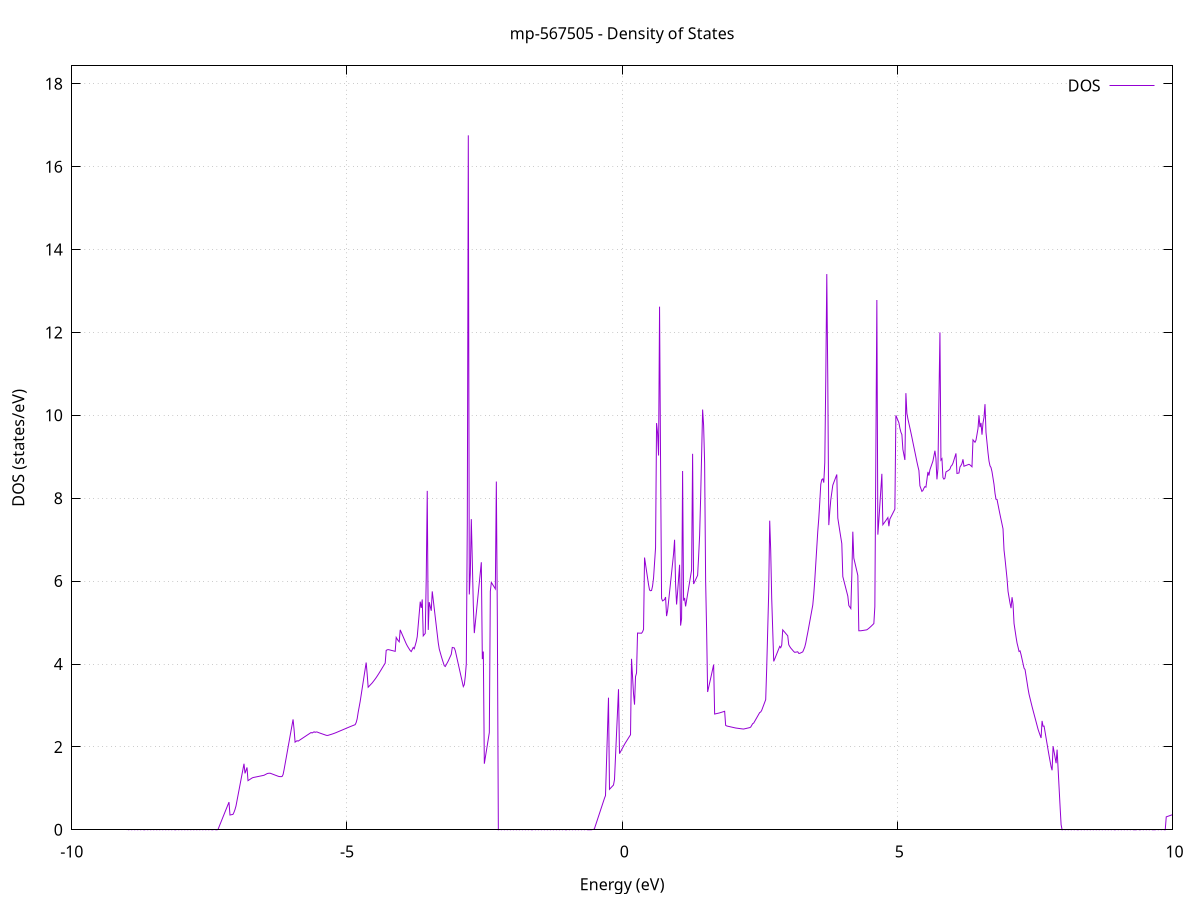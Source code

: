 set title 'mp-567505 - Density of States'
set xlabel 'Energy (eV)'
set ylabel 'DOS (states/eV)'
set grid
set xrange [-10:10]
set yrange [0:18.432]
set xzeroaxis lt -1
set terminal png size 800,600
set output 'mp-567505_dos_gnuplot.png'
plot '-' using 1:2 with lines title 'DOS'
-8.999700 0.000000
-8.981500 0.000000
-8.963300 0.000000
-8.945100 0.000000
-8.926900 0.000000
-8.908700 0.000000
-8.890500 0.000000
-8.872300 0.000000
-8.854100 0.000000
-8.835900 0.000000
-8.817700 0.000000
-8.799600 0.000000
-8.781400 0.000000
-8.763200 0.000000
-8.745000 0.000000
-8.726800 0.000000
-8.708600 0.000000
-8.690400 0.000000
-8.672200 0.000000
-8.654000 0.000000
-8.635800 0.000000
-8.617600 0.000000
-8.599400 0.000000
-8.581200 0.000000
-8.563000 0.000000
-8.544800 0.000000
-8.526600 0.000000
-8.508400 0.000000
-8.490200 0.000000
-8.472000 0.000000
-8.453900 0.000000
-8.435700 0.000000
-8.417500 0.000000
-8.399300 0.000000
-8.381100 0.000000
-8.362900 0.000000
-8.344700 0.000000
-8.326500 0.000000
-8.308300 0.000000
-8.290100 0.000000
-8.271900 0.000000
-8.253700 0.000000
-8.235500 0.000000
-8.217300 0.000000
-8.199100 0.000000
-8.180900 0.000000
-8.162700 0.000000
-8.144500 0.000000
-8.126400 0.000000
-8.108200 0.000000
-8.090000 0.000000
-8.071800 0.000000
-8.053600 0.000000
-8.035400 0.000000
-8.017200 0.000000
-7.999000 0.000000
-7.980800 0.000000
-7.962600 0.000000
-7.944400 0.000000
-7.926200 0.000000
-7.908000 0.000000
-7.889800 0.000000
-7.871600 0.000000
-7.853400 0.000000
-7.835200 0.000000
-7.817000 0.000000
-7.798800 0.000000
-7.780700 0.000000
-7.762500 0.000000
-7.744300 0.000000
-7.726100 0.000000
-7.707900 0.000000
-7.689700 0.000000
-7.671500 0.000000
-7.653300 0.000000
-7.635100 0.000000
-7.616900 0.000000
-7.598700 0.000000
-7.580500 0.000000
-7.562300 0.000000
-7.544100 0.000000
-7.525900 0.000000
-7.507700 0.000000
-7.489500 0.000000
-7.471300 0.000000
-7.453100 0.000000
-7.435000 0.000000
-7.416800 0.000000
-7.398600 0.000000
-7.380400 0.000000
-7.362200 0.000000
-7.344000 0.005500
-7.325800 0.065700
-7.307600 0.125800
-7.289400 0.186000
-7.271200 0.246200
-7.253000 0.306400
-7.234800 0.366600
-7.216600 0.426800
-7.198400 0.487000
-7.180200 0.547100
-7.162000 0.607300
-7.143800 0.667500
-7.125600 0.356300
-7.107400 0.361500
-7.089300 0.366800
-7.071100 0.372000
-7.052900 0.421500
-7.034700 0.488000
-7.016500 0.573900
-6.998300 0.701300
-6.980100 0.828700
-6.961900 0.956100
-6.943700 1.083500
-6.925500 1.210900
-6.907300 1.338300
-6.889100 1.465700
-6.870900 1.593100
-6.852700 1.361000
-6.834500 1.432500
-6.816300 1.504000
-6.798100 1.185300
-6.779900 1.201200
-6.761700 1.217000
-6.743600 1.232900
-6.725400 1.248700
-6.707200 1.259700
-6.689000 1.264700
-6.670800 1.269700
-6.652600 1.274700
-6.634400 1.279700
-6.616200 1.284700
-6.598000 1.289700
-6.579800 1.294700
-6.561600 1.299700
-6.543400 1.304700
-6.525200 1.309700
-6.507000 1.315500
-6.488800 1.328300
-6.470600 1.341000
-6.452400 1.353700
-6.434200 1.361800
-6.416100 1.363500
-6.397900 1.365300
-6.379700 1.357000
-6.361500 1.347700
-6.343300 1.338500
-6.325100 1.329300
-6.306900 1.320100
-6.288700 1.310900
-6.270500 1.301600
-6.252300 1.292400
-6.234100 1.284800
-6.215900 1.283400
-6.197700 1.281900
-6.179500 1.285600
-6.161300 1.330100
-6.143100 1.448300
-6.124900 1.583300
-6.106700 1.718300
-6.088500 1.853300
-6.070400 1.988300
-6.052200 2.123300
-6.034000 2.258200
-6.015800 2.393200
-5.997600 2.528200
-5.979400 2.663200
-5.961200 2.421200
-5.943000 2.114200
-5.924800 2.132000
-5.906600 2.149700
-5.888400 2.138200
-5.870200 2.154200
-5.852000 2.170300
-5.833800 2.186300
-5.815600 2.202300
-5.797400 2.218400
-5.779200 2.234400
-5.761000 2.250500
-5.742800 2.266500
-5.724700 2.282600
-5.706500 2.298600
-5.688300 2.314600
-5.670100 2.330700
-5.651900 2.346700
-5.633700 2.335400
-5.615500 2.349800
-5.597300 2.364300
-5.579100 2.350600
-5.560900 2.360600
-5.542700 2.358800
-5.524500 2.349100
-5.506300 2.339800
-5.488100 2.331300
-5.469900 2.322900
-5.451700 2.314400
-5.433500 2.306000
-5.415300 2.297500
-5.397100 2.289100
-5.379000 2.280600
-5.360800 2.275700
-5.342600 2.278800
-5.324400 2.286500
-5.306200 2.294100
-5.288000 2.301700
-5.269800 2.309300
-5.251600 2.317500
-5.233400 2.326400
-5.215200 2.335400
-5.197000 2.345000
-5.178800 2.355200
-5.160600 2.365500
-5.142400 2.375700
-5.124200 2.386000
-5.106000 2.396200
-5.087800 2.406400
-5.069600 2.416700
-5.051400 2.426900
-5.033300 2.437200
-5.015100 2.447400
-4.996900 2.457600
-4.978700 2.467900
-4.960500 2.478100
-4.942300 2.488400
-4.924100 2.498100
-4.905900 2.507600
-4.887700 2.517200
-4.869500 2.526800
-4.851300 2.536300
-4.833100 2.586100
-4.814900 2.677200
-4.796700 2.831600
-4.778500 2.962900
-4.760300 3.094800
-4.742100 3.251200
-4.723900 3.407600
-4.705800 3.564000
-4.687600 3.720800
-4.669400 3.877800
-4.651200 4.034900
-4.633000 3.756000
-4.614800 3.439800
-4.596600 3.465600
-4.578400 3.491400
-4.560200 3.517200
-4.542000 3.542900
-4.523800 3.573900
-4.505600 3.605700
-4.487400 3.637600
-4.469200 3.671600
-4.451000 3.707800
-4.432800 3.744900
-4.414600 3.783200
-4.396400 3.822900
-4.378200 3.862500
-4.360100 3.902200
-4.341900 3.941800
-4.323700 3.981500
-4.305500 4.021200
-4.287300 4.328200
-4.269100 4.341700
-4.250900 4.347100
-4.232700 4.342400
-4.214500 4.336300
-4.196300 4.330100
-4.178100 4.323900
-4.159900 4.317800
-4.141700 4.311600
-4.123500 4.305400
-4.105300 4.640900
-4.087100 4.599300
-4.068900 4.563000
-4.050700 4.534700
-4.032500 4.824100
-4.014400 4.767900
-3.996200 4.711700
-3.978000 4.655600
-3.959800 4.599400
-3.941600 4.543200
-3.923400 4.488200
-3.905200 4.441400
-3.887000 4.400300
-3.868800 4.361800
-3.850600 4.323300
-3.832400 4.299700
-3.814200 4.347100
-3.796000 4.398200
-3.777800 4.369100
-3.759600 4.451000
-3.741400 4.538800
-3.723200 4.659400
-3.705000 4.941100
-3.686800 5.222900
-3.668700 5.504700
-3.650500 5.353300
-3.632300 5.557600
-3.614100 4.678500
-3.595900 4.708900
-3.577700 4.738100
-3.559500 6.082500
-3.541300 8.177900
-3.523100 4.823000
-3.504900 5.492000
-3.486700 5.388200
-3.468500 5.284400
-3.450300 5.752000
-3.432100 5.544900
-3.413900 5.337900
-3.395700 5.130800
-3.377500 4.923800
-3.359300 4.716700
-3.341100 4.509700
-3.323000 4.360200
-3.304800 4.275500
-3.286600 4.189300
-3.268400 4.109200
-3.250200 4.033500
-3.232000 3.958800
-3.213800 3.939700
-3.195600 3.984400
-3.177400 4.029000
-3.159200 4.074200
-3.141000 4.127800
-3.122800 4.181400
-3.104600 4.234900
-3.086400 4.399800
-3.068200 4.393800
-3.050000 4.387700
-3.031800 4.322200
-3.013600 4.213800
-2.995500 4.105400
-2.977300 3.997000
-2.959100 3.888600
-2.940900 3.780200
-2.922700 3.671800
-2.904500 3.563400
-2.886300 3.455000
-2.868100 3.501900
-2.849900 3.704500
-2.831700 4.006700
-2.813500 7.396100
-2.795300 16.756200
-2.777100 5.678100
-2.758900 6.175900
-2.740700 7.495400
-2.722500 6.481900
-2.704300 5.423000
-2.686100 4.745400
-2.667900 4.989700
-2.649800 5.233900
-2.631600 5.478100
-2.613400 5.722300
-2.595200 5.966600
-2.577000 6.210800
-2.558800 6.455000
-2.540600 4.118100
-2.522400 4.300300
-2.504200 1.593900
-2.486000 1.744400
-2.467800 1.894900
-2.449600 2.045400
-2.431400 2.195900
-2.413200 2.346400
-2.395000 5.755200
-2.376800 5.969400
-2.358600 5.930200
-2.340400 5.891100
-2.322200 5.851900
-2.304100 5.812800
-2.285900 8.402200
-2.267700 5.103700
-2.249500 0.000000
-2.231300 0.000000
-2.213100 0.000000
-2.194900 0.000000
-2.176700 0.000000
-2.158500 0.000000
-2.140300 0.000000
-2.122100 0.000000
-2.103900 0.000000
-2.085700 0.000000
-2.067500 0.000000
-2.049300 0.000000
-2.031100 0.000000
-2.012900 0.000000
-1.994700 0.000000
-1.976500 0.000000
-1.958400 0.000000
-1.940200 0.000000
-1.922000 0.000000
-1.903800 0.000000
-1.885600 0.000000
-1.867400 0.000000
-1.849200 0.000000
-1.831000 0.000000
-1.812800 0.000000
-1.794600 0.000000
-1.776400 0.000000
-1.758200 0.000000
-1.740000 0.000000
-1.721800 0.000000
-1.703600 0.000000
-1.685400 0.000000
-1.667200 0.000000
-1.649000 0.000000
-1.630800 0.000000
-1.612700 0.000000
-1.594500 0.000000
-1.576300 0.000000
-1.558100 0.000000
-1.539900 0.000000
-1.521700 0.000000
-1.503500 0.000000
-1.485300 0.000000
-1.467100 0.000000
-1.448900 0.000000
-1.430700 0.000000
-1.412500 0.000000
-1.394300 0.000000
-1.376100 0.000000
-1.357900 0.000000
-1.339700 0.000000
-1.321500 0.000000
-1.303300 0.000000
-1.285200 0.000000
-1.267000 0.000000
-1.248800 0.000000
-1.230600 0.000000
-1.212400 0.000000
-1.194200 0.000000
-1.176000 0.000000
-1.157800 0.000000
-1.139600 0.000000
-1.121400 0.000000
-1.103200 0.000000
-1.085000 0.000000
-1.066800 0.000000
-1.048600 0.000000
-1.030400 0.000000
-1.012200 0.000000
-0.994000 0.000000
-0.975800 0.000000
-0.957600 0.000000
-0.939500 0.000000
-0.921300 0.000000
-0.903100 0.000000
-0.884900 0.000000
-0.866700 0.000000
-0.848500 0.000000
-0.830300 0.000000
-0.812100 0.000000
-0.793900 0.000000
-0.775700 0.000000
-0.757500 0.000000
-0.739300 0.000000
-0.721100 0.000000
-0.702900 0.000000
-0.684700 0.000000
-0.666500 0.000000
-0.648300 0.000000
-0.630100 0.000000
-0.611900 0.000000
-0.593800 0.000000
-0.575600 0.000000
-0.557400 0.000000
-0.539200 0.000000
-0.521000 0.000000
-0.502800 0.028400
-0.484600 0.101800
-0.466400 0.175100
-0.448200 0.248400
-0.430000 0.321700
-0.411800 0.395000
-0.393600 0.468300
-0.375400 0.541600
-0.357200 0.614900
-0.339000 0.688200
-0.320800 0.761500
-0.302600 0.823900
-0.284400 1.611500
-0.266200 2.399100
-0.248100 3.186700
-0.229900 0.976900
-0.211700 1.002500
-0.193500 1.028200
-0.175300 1.053900
-0.157100 1.079500
-0.138900 1.214900
-0.120700 1.759200
-0.102500 2.303500
-0.084300 2.847800
-0.066100 3.392200
-0.047900 1.837900
-0.029700 1.882600
-0.011500 1.927300
0.006700 1.972000
0.024900 2.016700
0.043100 2.061400
0.061300 2.101600
0.079500 2.140000
0.097600 2.178300
0.115800 2.216700
0.134000 2.255000
0.152200 2.293400
0.170400 4.124900
0.188600 3.703000
0.206800 3.281200
0.225000 3.019300
0.243200 3.696200
0.261400 3.782600
0.279600 4.746800
0.297800 4.745700
0.316000 4.744700
0.334200 4.743700
0.352400 4.742600
0.370600 4.774800
0.388800 4.834900
0.407000 6.568300
0.425100 6.405300
0.443300 6.242400
0.461500 6.079400
0.479700 5.915800
0.497900 5.784700
0.516100 5.767500
0.534300 5.773600
0.552500 5.880100
0.570700 6.077600
0.588900 6.441100
0.607100 6.804600
0.625300 9.813000
0.643500 9.576200
0.661700 9.030700
0.679900 12.621500
0.698100 8.846200
0.716300 5.583200
0.734500 5.522500
0.752700 5.538400
0.770800 5.554200
0.789000 5.614900
0.807200 5.155600
0.825400 5.280700
0.843600 5.509900
0.861800 5.739100
0.880000 5.968200
0.898200 6.197400
0.916400 6.426600
0.934600 6.661700
0.952800 6.997300
0.971000 5.933500
0.989200 5.435400
1.007400 5.731200
1.025600 6.062600
1.043800 6.394100
1.062000 4.927000
1.080200 5.097100
1.098400 8.656800
1.116500 5.530100
1.134700 5.593800
1.152900 5.390100
1.171100 5.536800
1.189300 5.683500
1.207500 5.830100
1.225700 5.976800
1.243900 6.123500
1.262100 6.270200
1.280300 9.072300
1.298500 5.930700
1.316700 5.982800
1.334900 6.034800
1.353100 6.086800
1.371300 6.139300
1.389500 6.593500
1.407700 7.101500
1.425900 7.994700
1.444100 9.050900
1.462200 10.139400
1.480400 9.758100
1.498600 8.856500
1.516800 6.016400
1.535000 4.802500
1.553200 3.325000
1.571400 3.433700
1.589600 3.542300
1.607800 3.651000
1.626000 3.760200
1.644200 3.873100
1.662400 3.985900
1.680600 2.792700
1.698800 2.798200
1.717000 2.803800
1.735200 2.809300
1.753400 2.814800
1.771600 2.820600
1.789700 2.828200
1.807900 2.835900
1.826100 2.843500
1.844300 2.851100
1.862500 2.858800
1.880700 2.520000
1.898900 2.505500
1.917100 2.499400
1.935300 2.493900
1.953500 2.488400
1.971700 2.483000
1.989900 2.477500
2.008100 2.472000
2.026300 2.466600
2.044500 2.461100
2.062700 2.455600
2.080900 2.452300
2.099100 2.448900
2.117300 2.445600
2.135400 2.442300
2.153600 2.439000
2.171800 2.435700
2.190000 2.432400
2.208200 2.431000
2.226400 2.436700
2.244600 2.442300
2.262800 2.448000
2.281000 2.453600
2.299200 2.459300
2.317400 2.465000
2.335600 2.477400
2.353800 2.518800
2.372000 2.560300
2.390200 2.574500
2.408400 2.616900
2.426600 2.659200
2.444800 2.701500
2.463000 2.743800
2.481100 2.786100
2.499300 2.828400
2.517500 2.842000
2.535700 2.882000
2.553900 2.946400
2.572100 3.010700
2.590300 3.075100
2.608500 3.141600
2.626700 3.904400
2.644900 4.817600
2.663100 5.730800
2.681300 7.458600
2.699500 6.735700
2.717700 5.578400
2.735900 4.820600
2.754100 4.062800
2.772300 4.120800
2.790500 4.181700
2.808700 4.242600
2.826800 4.303400
2.845000 4.364300
2.863200 4.425200
2.881400 4.393200
2.899600 4.456000
2.917800 4.823400
2.936000 4.794900
2.954200 4.766400
2.972400 4.737900
2.990600 4.709400
3.008800 4.680900
3.027000 4.466100
3.045200 4.422600
3.063400 4.385700
3.081600 4.357700
3.099800 4.329700
3.118000 4.301600
3.136200 4.281300
3.154400 4.285700
3.172500 4.290100
3.190700 4.294500
3.208900 4.256500
3.227100 4.257100
3.245300 4.268900
3.263500 4.280700
3.281700 4.292500
3.299900 4.349500
3.318100 4.409700
3.336300 4.506400
3.354500 4.637800
3.372700 4.759500
3.390900 4.891700
3.409100 5.023900
3.427300 5.156000
3.445500 5.288200
3.463700 5.421500
3.481900 5.685000
3.500000 6.022400
3.518200 6.415000
3.536400 6.807600
3.554600 7.200100
3.572800 7.510600
3.591000 7.905400
3.609200 8.336000
3.627400 8.447700
3.645600 8.466700
3.663800 8.376800
3.682000 8.858400
3.700200 10.904000
3.718400 13.408200
3.736600 10.853500
3.754800 7.350900
3.773000 7.683400
3.791200 7.961800
3.809400 8.139100
3.827600 8.314600
3.845700 8.379100
3.863900 8.443600
3.882100 8.508100
3.900300 8.572500
3.918500 7.521300
3.936700 7.364300
3.954900 7.207300
3.973100 7.055300
3.991300 6.905500
4.009500 6.110500
4.027700 6.015800
4.045900 5.921200
4.064100 5.826600
4.082300 5.731900
4.100500 5.637300
4.118700 5.411300
4.136900 5.374500
4.155100 5.337700
4.173300 6.133800
4.191400 7.192600
4.209600 6.555300
4.227800 6.451000
4.246000 6.346800
4.264200 6.242000
4.282400 6.136300
4.300600 4.801900
4.318800 4.801500
4.337000 4.802300
4.355200 4.805200
4.373400 4.809200
4.391600 4.813100
4.409800 4.817000
4.428000 4.820900
4.446200 4.825200
4.464400 4.842500
4.482600 4.861700
4.500800 4.882500
4.519000 4.904700
4.537100 4.927500
4.555300 4.951400
4.573500 4.975300
4.591700 5.385300
4.609900 9.082600
4.628100 12.783100
4.646300 7.120700
4.664500 7.465800
4.682700 7.839300
4.700900 8.213800
4.719100 8.588300
4.737300 7.360100
4.755500 7.394100
4.773700 7.428000
4.791900 7.462000
4.810100 7.497000
4.828300 7.533500
4.846500 7.324500
4.864700 7.496900
4.882800 7.544600
4.901000 7.592200
4.919200 7.639800
4.937400 7.687400
4.955600 7.736600
4.973800 9.999700
4.992000 9.940500
5.010200 9.881300
5.028400 9.820300
5.046600 9.690800
5.064800 9.594000
5.083000 9.534700
5.101200 9.177200
5.119400 9.050200
5.137600 8.923200
5.155800 10.535000
5.174000 10.046400
5.192200 9.914800
5.210300 9.805100
5.228500 9.695300
5.246700 9.585600
5.264900 9.470200
5.283100 9.350300
5.301300 9.232700
5.319500 9.115500
5.337700 8.998000
5.355900 8.879000
5.374100 8.770200
5.392300 8.668100
5.410500 8.299300
5.428700 8.232100
5.446900 8.164900
5.465100 8.185800
5.483300 8.242200
5.501500 8.280000
5.519700 8.267100
5.537900 8.450000
5.556000 8.635300
5.574200 8.546200
5.592400 8.687700
5.610600 8.756500
5.628800 8.825300
5.647000 8.897400
5.665200 9.021900
5.683400 9.146300
5.701600 8.957300
5.719800 8.454700
5.738000 8.710800
5.756200 10.394200
5.774400 12.001200
5.792600 8.919800
5.810800 8.953200
5.829000 8.498300
5.847200 8.460700
5.865400 8.483000
5.883600 8.632600
5.901700 8.648300
5.919900 8.664100
5.938100 8.679800
5.956300 8.703300
5.974500 8.770200
5.992700 8.794600
6.010900 8.844200
6.029100 8.922900
6.047300 9.001700
6.065500 9.081700
6.083700 8.597600
6.101900 8.603100
6.120100 8.608600
6.138300 8.753600
6.156500 8.789800
6.174700 8.838300
6.192900 8.939700
6.211100 8.771600
6.229300 8.780800
6.247400 8.790100
6.265600 8.799400
6.283800 8.808700
6.302000 8.818000
6.320200 8.803600
6.338400 8.781200
6.356600 8.758800
6.374800 9.409200
6.393000 9.379600
6.411200 9.349900
6.429400 9.400600
6.447600 9.538500
6.465800 9.679300
6.484000 10.000000
6.502200 9.715200
6.520400 9.816900
6.538600 9.532400
6.556800 9.815900
6.575000 9.951800
6.593100 10.269800
6.611300 9.586200
6.629500 9.344900
6.647700 9.100100
6.665900 8.896400
6.684100 8.782300
6.702300 8.740400
6.720500 8.638300
6.738700 8.486100
6.756900 8.334100
6.775100 8.117900
6.793300 7.974900
6.811500 7.970500
6.829700 7.847400
6.847900 7.724400
6.866100 7.604300
6.884300 7.489700
6.902500 7.375100
6.920600 7.260500
6.938800 6.750400
6.957000 6.537100
6.975200 6.299700
6.993400 6.062300
7.011600 5.752800
7.029800 5.607200
7.048000 5.466200
7.066200 5.347600
7.084400 5.611100
7.102600 5.446500
7.120800 4.978200
7.139000 4.815600
7.157200 4.652900
7.175400 4.506200
7.193600 4.406100
7.211800 4.302300
7.230000 4.316400
7.248200 4.226200
7.266300 4.117200
7.284500 4.008100
7.302700 3.899000
7.320900 3.865900
7.339100 3.710800
7.357300 3.556200
7.375500 3.401700
7.393700 3.268900
7.411900 3.170000
7.430100 3.071100
7.448300 2.972200
7.466500 2.879300
7.484700 2.788200
7.502900 2.697200
7.521100 2.606100
7.539300 2.515000
7.557500 2.423900
7.575700 2.351000
7.593900 2.282900
7.612000 2.214700
7.630200 2.626900
7.648400 2.497800
7.666600 2.501800
7.684800 2.358200
7.703000 2.214700
7.721200 2.071100
7.739400 1.926400
7.757600 1.786500
7.775800 1.654500
7.794000 1.522400
7.812200 1.436000
7.830400 2.016300
7.848600 1.879700
7.866800 1.743000
7.885000 1.606300
7.903200 1.933900
7.921400 1.471500
7.939600 1.009200
7.957700 0.555300
7.975900 0.122600
7.994100 0.000000
8.012300 0.000000
8.030500 0.000000
8.048700 0.000000
8.066900 0.000000
8.085100 0.000000
8.103300 0.000000
8.121500 0.000000
8.139700 0.000000
8.157900 0.000000
8.176100 0.000000
8.194300 0.000000
8.212500 0.000000
8.230700 0.000000
8.248900 0.000000
8.267100 0.000000
8.285300 0.000000
8.303400 0.000000
8.321600 0.000000
8.339800 0.000000
8.358000 0.000000
8.376200 0.000000
8.394400 0.000000
8.412600 0.000000
8.430800 0.000000
8.449000 0.000000
8.467200 0.000000
8.485400 0.000000
8.503600 0.000000
8.521800 0.000000
8.540000 0.000000
8.558200 0.000000
8.576400 0.000000
8.594600 0.000000
8.612800 0.000000
8.630900 0.000000
8.649100 0.000000
8.667300 0.000000
8.685500 0.000000
8.703700 0.000000
8.721900 0.000000
8.740100 0.000000
8.758300 0.000000
8.776500 0.000000
8.794700 0.000000
8.812900 0.000000
8.831100 0.000000
8.849300 0.000000
8.867500 0.000000
8.885700 0.000000
8.903900 0.000000
8.922100 0.000000
8.940300 0.000000
8.958500 0.000000
8.976600 0.000000
8.994800 0.000000
9.013000 0.000000
9.031200 0.000000
9.049400 0.000000
9.067600 0.000000
9.085800 0.000000
9.104000 0.000000
9.122200 0.000000
9.140400 0.000000
9.158600 0.000000
9.176800 0.000000
9.195000 0.000000
9.213200 0.000000
9.231400 0.000000
9.249600 0.000000
9.267800 0.000000
9.286000 0.000000
9.304200 0.000000
9.322300 0.000000
9.340500 0.000000
9.358700 0.000000
9.376900 0.000000
9.395100 0.000000
9.413300 0.000000
9.431500 0.000000
9.449700 0.000000
9.467900 0.000000
9.486100 0.000000
9.504300 0.000000
9.522500 0.000000
9.540700 0.000000
9.558900 0.000000
9.577100 0.000000
9.595300 0.000000
9.613500 0.000000
9.631700 0.000000
9.649900 0.000000
9.668000 0.000000
9.686200 0.000000
9.704400 0.000000
9.722600 0.000000
9.740800 0.000000
9.759000 0.000000
9.777200 0.000000
9.795400 0.000000
9.813600 0.000000
9.831800 0.000000
9.850000 0.000000
9.868200 0.000000
9.886400 0.311600
9.904600 0.320000
9.922800 0.328400
9.941000 0.336800
9.959200 0.345200
9.977400 0.353600
9.995600 0.362000
10.013700 0.370400
10.031900 0.378800
10.050100 0.618800
10.068300 0.636500
10.086500 0.654200
10.104700 0.671900
10.122900 0.689600
10.141100 0.707300
10.159300 0.724900
10.177500 0.742600
10.195700 0.760300
10.213900 0.778000
10.232100 0.795700
10.250300 0.813400
10.268500 0.831100
10.286700 0.848800
10.304900 0.866500
10.323100 0.884200
10.341200 0.901900
10.359400 0.920100
10.377600 0.941800
10.395800 0.963500
10.414000 0.985100
10.432200 1.006800
10.450400 1.028500
10.468600 1.050200
10.486800 1.071900
10.505000 1.093500
10.523200 1.115200
10.541400 1.136900
10.559600 1.158600
10.577800 1.180200
10.596000 1.201900
10.614200 1.223600
10.632400 1.245300
10.650600 1.266900
10.668800 1.288600
10.686900 1.303500
10.705100 1.301300
10.723300 1.299800
10.741500 1.297000
10.759700 1.287400
10.777900 1.289800
10.796100 1.297300
10.814300 1.304800
10.832500 1.312300
10.850700 1.319800
10.868900 1.327400
10.887100 1.542700
10.905300 1.564400
10.923500 1.586200
10.941700 1.608000
10.959900 1.629700
10.978100 1.651500
10.996300 1.673200
11.014500 1.695000
11.032600 1.716800
11.050800 1.738500
11.069000 1.761500
11.087200 1.786000
11.105400 1.810600
11.123600 1.835200
11.141800 1.859700
11.160000 2.137200
11.178200 2.176500
11.196400 6.828200
11.214600 5.272500
11.232800 3.716900
11.251000 2.340400
11.269200 2.364000
11.287400 2.387600
11.305600 2.411200
11.323800 2.434900
11.342000 2.452200
11.360200 2.467000
11.378300 2.481700
11.396500 2.496500
11.414700 2.511300
11.432900 2.526100
11.451100 2.540900
11.469300 2.555700
11.487500 2.570500
11.505700 2.585200
11.523900 2.600000
11.542100 2.614800
11.560300 2.629600
11.578500 2.644400
11.596700 2.659200
11.614900 2.674000
11.633100 2.715200
11.651300 2.806800
11.669500 2.898400
11.687700 2.982700
11.705900 4.158000
11.724000 4.152500
11.742200 4.147000
11.760400 4.142300
11.778600 4.149400
11.796800 4.156600
11.815000 4.163800
11.833200 4.312200
11.851400 4.480300
11.869600 4.836500
11.887800 4.986600
11.906000 5.134500
11.924200 5.282500
11.942400 6.324300
11.960600 5.878300
11.978800 5.437700
11.997000 5.056800
12.015200 4.676000
12.033400 4.295000
12.051500 5.022500
12.069700 4.550400
12.087900 4.340600
12.106100 4.130900
12.124300 3.921100
12.142500 3.706500
12.160700 3.491800
12.178900 3.298300
12.197100 3.363300
12.215300 3.437700
12.233500 3.810500
12.251700 3.898200
12.269900 3.985800
12.288100 4.074000
12.306300 4.162200
12.324500 4.250500
12.342700 4.338700
12.360900 4.426400
12.379100 4.512200
12.397200 4.080400
12.415400 4.019400
12.433600 3.958500
12.451800 4.307400
12.470000 6.833100
12.488200 9.358800
12.506400 4.921800
12.524600 4.896100
12.542800 4.631600
12.561000 4.602900
12.579200 4.574200
12.597400 4.545500
12.615600 4.516800
12.633800 4.711400
12.652000 5.081600
12.670200 5.451700
12.688400 5.737800
12.706600 4.276600
12.724800 4.582300
12.742900 4.528900
12.761100 4.486200
12.779300 4.443500
12.797500 4.400800
12.815700 4.358000
12.833900 4.315300
12.852100 4.318500
12.870300 4.356700
12.888500 4.401600
12.906700 4.455500
12.924900 4.508200
12.943100 4.556700
12.961300 4.605200
12.979500 4.653700
12.997700 4.702200
13.015900 4.750600
13.034100 4.862500
13.052300 4.985600
13.070500 5.131300
13.088600 5.300400
13.106800 5.469500
13.125000 5.639300
13.143200 5.836700
13.161400 6.496000
13.179600 6.891800
13.197800 7.282900
13.216000 8.281900
13.234200 6.215000
13.252400 6.058000
13.270600 6.844500
13.288800 8.616500
13.307000 6.112000
13.325200 6.634900
13.343400 6.943700
13.361600 7.934800
13.379800 7.759900
13.398000 7.624400
13.416200 7.810000
13.434300 6.419600
13.452500 7.327200
13.470700 7.498600
13.488900 7.853400
13.507100 8.129600
13.525300 8.410200
13.543500 8.698400
13.561700 8.199000
13.579900 6.199900
13.598100 6.245700
13.616300 6.298500
13.634500 6.385600
13.652700 6.493700
13.670900 6.619600
13.689100 6.745500
13.707300 5.881300
13.725500 5.978000
13.743700 6.115000
13.761800 6.251900
13.780000 6.388900
13.798200 6.525900
13.816400 6.662900
13.834600 6.800500
13.852800 5.130700
13.871000 5.216900
13.889200 5.303000
13.907400 5.389100
13.925600 6.561200
13.943800 7.410700
13.962000 3.948300
13.980200 3.945300
13.998400 3.944900
14.016600 3.944500
14.034800 3.944100
14.053000 3.943700
14.071200 3.943300
14.089400 3.942900
14.107500 4.730600
14.125700 4.712900
14.143900 6.004500
14.162100 6.053400
14.180300 6.126900
14.198500 6.200400
14.216700 6.273900
14.234900 6.347400
14.253100 6.420900
14.271300 6.980000
14.289500 7.078200
14.307700 7.259700
14.325900 7.441200
14.344100 9.469200
14.362300 9.299800
14.380500 8.194800
14.398700 8.060100
14.416900 7.978100
14.435100 7.896100
14.453200 7.814000
14.471400 6.641100
14.489600 6.631900
14.507800 6.584900
14.526000 6.537900
14.544200 6.490900
14.562400 7.136800
14.580600 5.392800
14.598800 3.891800
14.617000 3.731500
14.635200 3.672900
14.653400 3.681600
14.671600 3.711600
14.689800 4.556900
14.708000 5.893000
14.726200 8.457300
14.744400 9.846300
14.762600 5.941400
14.780800 9.300300
14.798900 8.397800
14.817100 7.495400
14.835300 6.592900
14.853500 5.795300
14.871700 5.747700
14.889900 9.175000
14.908100 14.464400
14.926300 4.822800
14.944500 5.681500
14.962700 6.614400
14.980900 5.695800
14.999100 5.856500
15.017300 6.017100
15.035500 6.177800
15.053700 6.352800
15.071900 6.582000
15.090100 6.812500
15.108300 10.078300
15.126400 12.988000
15.144600 10.956000
15.162800 9.981600
15.181000 8.252500
15.199200 7.301800
15.217400 7.046200
15.235600 8.518200
15.253800 10.327100
15.272000 10.053700
15.290200 9.780300
15.308400 9.506900
15.326600 8.945100
15.344800 7.900700
15.363000 6.856300
15.381200 6.954200
15.399400 12.583300
15.417600 14.090300
15.435800 9.120000
15.454000 9.700500
15.472100 10.346100
15.490300 10.680900
15.508500 10.792700
15.526700 11.978200
15.544900 12.683800
15.563100 9.595700
15.581300 9.246300
15.599500 9.101700
15.617700 9.055400
15.635900 9.009100
15.654100 9.089900
15.672300 9.155000
15.690500 8.831600
15.708700 8.508200
15.726900 8.184800
15.745100 7.302200
15.763300 8.737900
15.781500 9.790600
15.799700 10.027600
15.817800 10.126700
15.836000 10.133000
15.854200 10.139300
15.872400 8.897600
15.890600 8.480200
15.908800 8.954900
15.927000 10.311800
15.945200 11.678500
15.963400 12.914400
15.981600 12.037900
15.999800 10.144800
16.018000 9.877400
16.036200 10.163000
16.054400 10.561200
16.072600 10.959500
16.090800 10.539000
16.109000 10.975000
16.127200 9.985200
16.145400 10.131800
16.163500 10.292700
16.181700 10.027700
16.199900 10.713200
16.218100 14.468500
16.236300 18.285900
16.254500 12.184800
16.272700 10.749900
16.290900 9.912300
16.309100 14.661900
16.327300 12.861300
16.345500 8.692400
16.363700 8.076300
16.381900 7.501700
16.400100 6.980300
16.418300 6.663600
16.436500 6.725600
16.454700 6.787700
16.472900 6.849800
16.491100 6.911800
16.509200 6.973900
16.527400 7.036000
16.545600 7.098000
16.563800 7.160100
16.582000 7.106900
16.600200 7.514600
16.618400 7.943500
16.636600 8.382500
16.654800 8.831000
16.673000 9.450500
16.691200 9.374200
16.709400 9.302400
16.727600 8.038600
16.745800 7.986400
16.764000 7.955600
16.782200 7.924800
16.800400 7.894000
16.818600 7.836400
16.836700 7.734100
16.854900 7.634400
16.873100 6.675100
16.891300 7.847300
16.909500 7.565000
16.927700 7.282800
16.945900 7.043500
16.964100 6.878700
16.982300 6.753700
17.000500 6.876000
17.018700 7.654200
17.036900 7.825300
17.055100 7.996400
17.073300 8.159700
17.091500 8.243300
17.109700 8.302000
17.127900 8.355900
17.146100 8.153400
17.164300 8.049100
17.182400 8.292800
17.200600 8.245400
17.218800 8.068200
17.237000 8.872700
17.255200 9.677200
17.273400 7.766700
17.291600 7.635000
17.309800 7.510600
17.328000 7.386200
17.346200 7.261800
17.364400 7.137400
17.382600 7.013000
17.400800 6.888500
17.419000 6.618900
17.437200 6.546200
17.455400 6.918600
17.473600 6.817300
17.491800 6.452100
17.510000 6.392600
17.528100 6.340300
17.546300 6.210800
17.564500 6.191400
17.582700 6.190000
17.600900 6.193000
17.619100 6.196000
17.637300 6.199000
17.655500 6.250500
17.673700 6.309700
17.691900 6.369000
17.710100 6.428200
17.728300 6.487400
17.746500 6.546700
17.764700 7.463600
17.782900 8.319900
17.801100 9.176200
17.819300 7.333800
17.837500 7.368600
17.855700 7.717300
17.873800 8.135900
17.892000 8.556300
17.910200 8.891000
17.928400 9.197300
17.946600 8.069200
17.964800 8.047500
17.983000 8.284800
18.001200 8.544800
18.019400 8.798800
18.037600 10.400500
18.055800 10.372400
18.074000 10.651100
18.092200 10.964500
18.110400 9.589100
18.128600 8.117000
18.146800 7.951500
18.165000 9.305400
18.183200 9.755400
18.201400 10.209700
18.219500 10.664000
18.237700 11.118300
18.255900 10.992000
18.274100 10.108300
18.292300 9.193100
18.310500 12.226800
18.328700 9.471000
18.346900 8.876200
18.365100 11.494900
18.383300 11.310100
18.401500 11.351100
18.419700 8.728200
18.437900 5.853100
18.456100 5.645500
18.474300 5.456100
18.492500 5.356400
18.510700 6.081300
18.528900 6.995000
18.547000 6.856300
18.565200 6.844400
18.583400 6.916900
18.601600 6.989400
18.619800 7.064300
18.638000 7.160800
18.656200 11.195200
18.674400 10.464100
18.692600 9.733000
18.710800 8.273300
18.729000 7.436600
18.747200 6.392600
18.765400 6.352400
18.783600 6.312300
18.801800 7.487700
18.820000 7.383100
18.838200 7.278500
18.856400 7.007700
18.874600 6.723700
18.892700 6.439600
18.910900 6.155600
18.929100 5.871600
18.947300 5.587600
18.965500 5.303600
18.983700 5.019600
19.001900 4.764200
19.020100 5.687000
19.038300 5.462200
19.056500 5.379000
19.074700 7.124400
19.092900 8.975800
19.111100 10.070700
19.129300 8.929200
19.147500 8.213600
19.165700 6.766900
19.183900 7.744300
19.202100 8.590200
19.220300 7.416900
19.238400 6.243600
19.256600 5.143400
19.274800 5.743700
19.293000 7.254200
19.311200 8.764700
19.329400 10.275200
19.347600 6.583400
19.365800 6.945100
19.384000 7.306800
19.402200 7.804700
19.420400 6.969700
19.438600 6.263400
19.456800 5.936500
19.475000 5.602000
19.493200 5.267500
19.511400 4.933000
19.529600 4.831600
19.547800 4.946900
19.566000 4.993400
19.584100 5.040000
19.602300 5.086500
19.620500 5.133000
19.638700 5.179500
19.656900 5.226100
19.675100 5.271300
19.693300 5.309100
19.711500 5.597700
19.729700 5.946500
19.747900 6.295300
19.766100 6.644100
19.784300 6.992200
19.802500 7.336700
19.820700 6.858400
19.838900 6.944700
19.857100 7.381900
19.875300 7.822900
19.893500 8.263900
19.911700 7.173500
19.929800 8.206700
19.948000 9.239900
19.966200 10.273100
19.984400 6.014200
20.002600 5.976500
20.020800 5.936900
20.039000 5.897300
20.057200 5.856000
20.075400 5.941500
20.093600 5.889600
20.111800 5.837600
20.130000 5.785700
20.148200 5.743000
20.166400 5.744000
20.184600 5.747200
20.202800 5.820600
20.221000 5.824600
20.239200 5.999900
20.257300 5.957100
20.275500 6.344200
20.293700 7.563200
20.311900 8.783300
20.330100 10.003500
20.348300 11.285900
20.366500 10.843000
20.384700 6.205000
20.402900 6.155800
20.421100 6.143400
20.439300 6.484400
20.457500 8.237100
20.475700 8.141000
20.493900 8.045000
20.512100 7.948900
20.530300 7.852900
20.548500 7.756800
20.566700 7.660800
20.584900 7.674700
20.603000 7.774100
20.621200 7.873500
20.639400 7.793600
20.657600 9.111700
20.675800 10.451400
20.694000 7.596500
20.712200 7.848000
20.730400 8.102000
20.748600 6.826200
20.766800 7.533400
20.785000 7.230300
20.803200 6.927100
20.821400 6.624000
20.839600 6.615800
20.857800 6.631400
20.876000 6.728300
20.894200 6.826300
20.912400 6.932300
20.930600 7.135900
20.948700 7.391700
20.966900 7.647500
20.985100 8.164900
21.003300 7.354800
21.021500 7.692600
21.039700 8.584300
21.057900 8.859900
21.076100 7.268000
21.094300 7.138800
21.112500 7.009500
21.130700 6.880300
21.148900 6.751000
21.167100 11.740600
21.185300 9.945200
21.203500 10.163900
21.221700 10.783500
21.239900 11.436300
21.258100 12.096900
21.276300 12.757600
21.294400 8.944800
21.312600 9.187500
21.330800 8.211900
21.349000 8.121900
21.367200 8.032000
21.385400 7.982700
21.403600 7.969400
21.421800 7.964100
21.440000 7.501800
21.458200 9.758400
21.476400 9.754100
21.494600 9.787200
21.512800 9.820300
21.531000 9.853400
21.549200 8.956300
21.567400 8.932600
21.585600 8.889900
21.603800 8.826500
21.622000 7.906500
21.640100 7.790200
21.658300 6.967900
21.676500 6.856500
21.694700 6.745200
21.712900 12.991600
21.731100 9.646200
21.749300 8.697700
21.767500 7.811000
21.785700 6.957300
21.803900 6.242900
21.822100 9.406500
21.840300 9.180500
21.858500 8.919000
21.876700 8.213600
21.894900 6.711000
21.913100 6.285300
21.931300 6.193500
21.949500 5.338100
21.967600 5.366500
21.985800 6.101200
22.004000 4.040700
22.022200 4.146800
22.040400 4.253000
22.058600 5.549500
22.076800 5.140600
22.095000 4.601400
22.113200 3.915300
22.131400 3.349700
22.149600 2.848000
22.167800 3.634400
22.186000 3.833400
22.204200 3.967800
22.222400 4.088400
22.240600 4.050300
22.258800 4.021000
22.277000 3.996900
22.295200 3.976200
22.313300 3.955500
22.331500 3.934800
22.349700 3.914100
22.367900 3.893400
22.386100 3.872800
22.404300 3.852100
22.422500 3.831400
22.440700 3.810700
22.458900 3.790000
22.477100 3.769300
22.495300 3.748600
22.513500 3.728000
22.531700 3.707300
22.549900 3.572700
22.568100 3.702000
22.586300 3.286200
22.604500 3.432200
22.622700 3.555300
22.640900 3.678300
22.659000 3.832400
22.677200 3.914600
22.695400 3.998000
22.713600 4.081500
22.731800 4.165000
22.750000 4.248500
22.768200 4.106200
22.786400 4.188800
22.804600 4.299800
22.822800 4.411300
22.841000 4.519900
22.859200 4.537300
22.877400 4.497700
22.895600 4.536700
22.913800 4.101600
22.932000 4.133300
22.950200 4.165000
22.968400 4.214500
22.986600 4.257500
23.004700 4.300500
23.022900 4.343400
23.041100 4.386400
23.059300 4.429400
23.077500 4.472400
23.095700 4.515300
23.113900 4.655200
23.132100 5.114200
23.150300 4.989500
23.168500 5.046100
23.186700 5.102700
23.204900 5.159300
23.223100 4.632300
23.241300 4.668200
23.259500 4.704100
23.277700 4.761200
23.295900 4.907300
23.314100 5.041300
23.332300 5.175300
23.350400 5.309200
23.368600 5.443500
23.386800 5.548700
23.405000 5.653900
23.423200 5.334400
23.441400 4.498200
23.459600 4.525300
23.477800 4.552500
23.496000 4.573900
23.514200 4.490300
23.532400 4.406700
23.550600 4.323200
23.568800 4.649000
23.587000 4.609700
23.605200 4.572400
23.623400 4.643400
23.641600 4.721600
23.659800 4.811600
23.677900 4.906700
23.696100 5.236100
23.714300 5.494600
23.732500 5.560800
23.750700 5.838400
23.768900 6.416600
23.787100 7.043100
23.805300 7.669600
23.823500 5.890500
23.841700 6.050800
23.859900 6.486900
23.878100 6.692300
23.896300 6.897800
23.914500 7.103300
23.932700 7.308800
23.950900 7.255800
23.969100 7.400800
23.987300 7.573100
24.005500 7.105800
24.023600 7.238400
24.041800 7.277300
24.060000 7.261800
24.078200 6.875800
24.096400 7.005400
24.114600 7.135000
24.132800 7.264600
24.151000 7.361600
24.169200 7.398300
24.187400 7.359600
24.205600 7.320800
24.223800 6.510500
24.242000 6.513100
24.260200 6.523100
24.278400 6.597800
24.296600 6.672500
24.314800 8.471400
24.333000 7.788000
24.351200 7.359700
24.369300 7.413500
24.387500 6.407800
24.405700 6.183100
24.423900 5.958300
24.442100 5.781000
24.460300 5.617800
24.478500 5.454600
24.496700 5.291400
24.514900 5.128200
24.533100 4.965000
24.551300 4.801800
24.569500 4.638600
24.587700 4.477800
24.605900 4.459900
24.624100 4.256000
24.642300 4.199300
24.660500 4.150500
24.678700 4.224800
24.696900 4.310500
24.715000 4.660400
24.733200 4.792400
24.751400 5.050300
24.769600 5.525800
24.787800 6.001300
24.806000 5.235600
24.824200 5.231300
24.842400 5.227000
24.860600 5.222700
24.878800 5.218400
24.897000 5.563200
24.915200 5.156300
24.933400 5.008700
24.951600 4.995300
24.969800 4.356800
24.988000 4.479800
25.006200 4.720600
25.024400 5.072500
25.042600 5.325300
25.060700 6.713300
25.078900 6.217200
25.097100 5.721100
25.115300 5.225000
25.133500 4.729000
25.151700 4.232900
25.169900 3.736800
25.188100 4.397100
25.206300 4.391700
25.224500 4.386300
25.242700 4.380900
25.260900 4.375500
25.279100 4.370100
25.297300 4.380500
25.315500 4.435100
25.333700 4.489600
25.351900 4.223200
25.370100 3.665600
25.388200 3.108100
25.406400 1.736200
25.424600 1.731600
25.442800 2.278200
25.461000 2.350200
25.479200 2.422200
25.497400 2.494200
25.515600 2.566200
25.533800 2.638200
25.552000 2.609700
25.570200 2.343400
25.588400 2.068200
25.606600 1.792900
25.624800 1.517700
25.643000 1.242500
25.661200 0.967300
25.679400 0.692100
25.697600 0.416900
25.715800 0.141600
25.733900 0.005200
25.752100 0.000000
25.770300 0.000000
25.788500 0.000000
25.806700 0.000000
25.824900 0.000000
25.843100 0.000000
25.861300 0.000000
25.879500 0.000000
25.897700 0.000000
25.915900 0.000000
25.934100 0.000000
25.952300 0.000000
25.970500 0.000000
25.988700 0.000000
26.006900 0.000000
26.025100 0.000000
26.043300 0.000000
26.061500 0.000000
26.079600 0.000000
26.097800 0.000000
26.116000 0.000000
26.134200 0.000000
26.152400 0.000000
26.170600 0.000000
26.188800 0.000000
26.207000 0.000000
26.225200 0.000000
26.243400 0.000000
26.261600 0.000000
26.279800 0.000000
26.298000 0.000000
26.316200 0.000000
26.334400 0.000000
26.352600 0.000000
26.370800 0.000000
26.389000 0.000000
26.407200 0.000000
26.425300 0.000000
26.443500 0.000000
26.461700 0.000000
26.479900 0.000000
26.498100 0.000000
26.516300 0.000000
26.534500 0.000000
26.552700 0.000000
26.570900 0.000000
26.589100 0.000000
26.607300 0.000000
26.625500 0.000000
26.643700 0.000000
26.661900 0.000000
26.680100 0.000000
26.698300 0.000000
26.716500 0.000000
26.734700 0.000000
26.752900 0.000000
26.771000 0.000000
26.789200 0.000000
26.807400 0.000000
26.825600 0.000000
26.843800 0.000000
26.862000 0.000000
26.880200 0.000000
26.898400 0.000000
26.916600 0.000000
26.934800 0.000000
26.953000 0.000000
26.971200 0.000000
26.989400 0.000000
27.007600 0.000000
27.025800 0.000000
27.044000 0.000000
27.062200 0.000000
27.080400 0.000000
27.098500 0.000000
27.116700 0.000000
27.134900 0.000000
27.153100 0.000000
27.171300 0.000000
27.189500 0.000000
27.207700 0.000000
27.225900 0.000000
27.244100 0.000000
27.262300 0.000000
27.280500 0.000000
27.298700 0.000000
27.316900 0.000000
27.335100 0.000000
27.353300 0.000000
27.371500 0.000000
27.389700 0.000000
e
